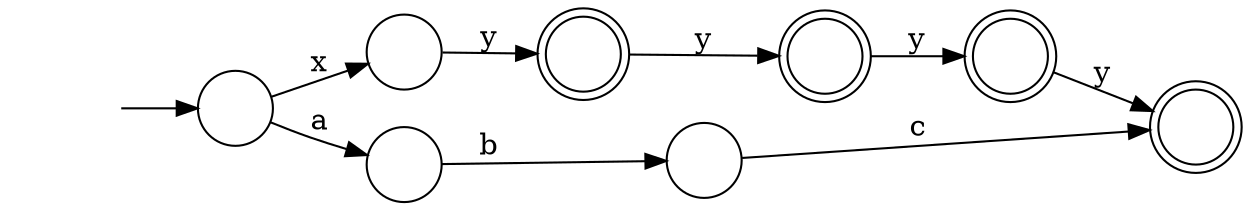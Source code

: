 digraph Automaton {
  rankdir = LR;
  0 [shape=doublecircle,label=""];
  1 [shape=doublecircle,label=""];
  1 -> 4 [label="y"]
  2 [shape=circle,label=""];
  2 -> 5 [label="y"]
  3 [shape=circle,label=""];
  3 -> 7 [label="b"]
  4 [shape=doublecircle,label=""];
  4 -> 0 [label="y"]
  5 [shape=doublecircle,label=""];
  5 -> 1 [label="y"]
  6 [shape=circle,label=""];
  initial [shape=plaintext,label=""];
  initial -> 6
  6 -> 3 [label="a"]
  6 -> 2 [label="x"]
  7 [shape=circle,label=""];
  7 -> 0 [label="c"]
}

